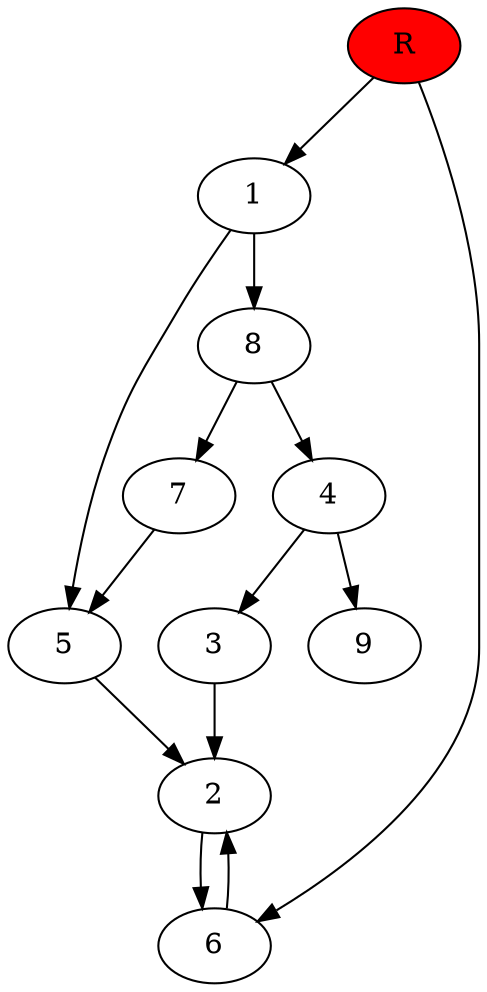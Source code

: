 digraph prb43452 {
	1
	2
	3
	4
	5
	6
	7
	8
	R [fillcolor="#ff0000" style=filled]
	1 -> 5
	1 -> 8
	2 -> 6
	3 -> 2
	4 -> 3
	4 -> 9
	5 -> 2
	6 -> 2
	7 -> 5
	8 -> 4
	8 -> 7
	R -> 1
	R -> 6
}
